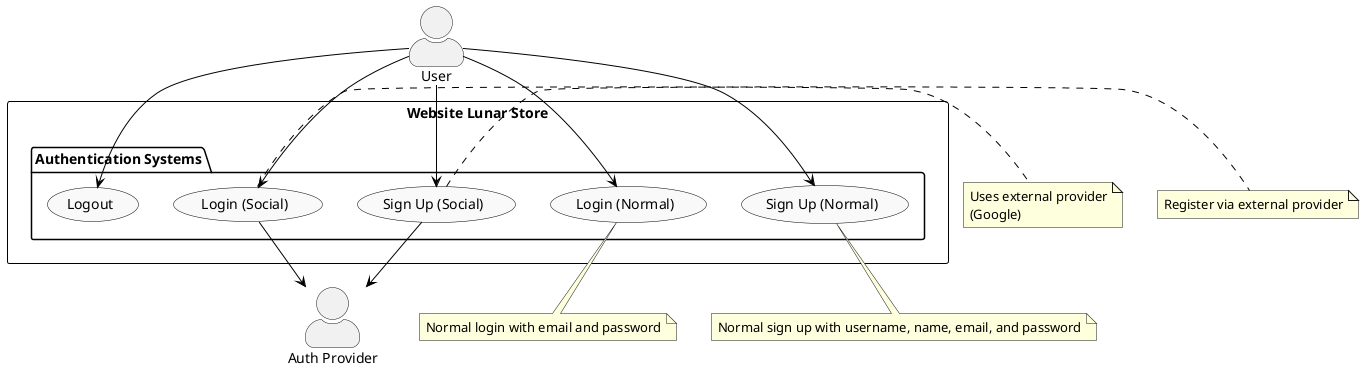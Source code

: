 @startuml
!define DIRECTION top to bottom direction
skinparam actorStyle awesome
skinparam usecase {
  BorderColor black
  BackgroundColor #f9f9f9
  ArrowColor black
}
skinparam rectangle {
  BackgroundColor #ffffff
  BorderColor black
}

' === Aktor ===
actor User as U
actor "Auth Provider" as AP

' === Website Lunar Store ===
rectangle "Website Lunar Store" {
  package "Authentication Systems" {
    usecase "Login (Normal)" as UC_LoginNormal
    usecase "Login (Social)" as UC_LoginSocial
    usecase "Sign Up (Normal)" as UC_SignUpNormal
    usecase "Sign Up (Social)" as UC_SignUpSocial
    usecase "Logout" as UC_Logout
  }
}

' === Relasi User untuk Authentication ===
U --> UC_LoginNormal
U --> UC_LoginSocial
U --> UC_SignUpNormal
U --> UC_SignUpSocial
U --> UC_Logout

' === Relasi Auth Provider ===
UC_LoginSocial --> AP
UC_SignUpSocial --> AP

' === Notes ===
note bottom of UC_SignUpNormal
  Normal sign up with username, name, email, and password
end note

note bottom of UC_LoginNormal
  Normal login with email and password
end note

note right of UC_LoginSocial
  Uses external provider
  (Google)
end note

note right of UC_SignUpSocial
  Register via external provider
end note

@enduml